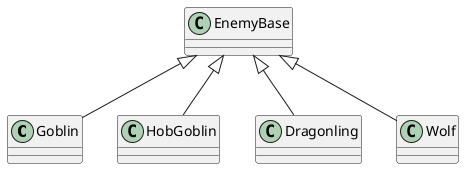 @startuml
class Goblin {
}
class HobGoblin {
}
class Dragonling {
}
class Wolf {
}
EnemyBase <|-- Goblin
EnemyBase <|-- HobGoblin
EnemyBase <|-- Dragonling
EnemyBase <|-- Wolf
@enduml

